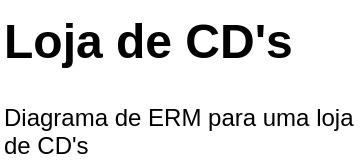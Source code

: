<mxfile version="24.0.5" type="github">
  <diagram name="Page-1" id="fX9RrKgvH6SyHoi_5Rdd">
    <mxGraphModel dx="880" dy="468" grid="1" gridSize="10" guides="1" tooltips="1" connect="1" arrows="1" fold="1" page="1" pageScale="1" pageWidth="850" pageHeight="1100" math="0" shadow="0">
      <root>
        <mxCell id="0" />
        <mxCell id="1" parent="0" />
        <mxCell id="AshoG04ZGGXsUbE6QEYG-1" value="&lt;h1 style=&quot;margin-top: 0px;&quot;&gt;Loja de CD&#39;s&lt;/h1&gt;&lt;p&gt;Diagrama de ERM para uma loja de CD&#39;s&lt;/p&gt;" style="text;html=1;whiteSpace=wrap;overflow=hidden;rounded=0;" parent="1" vertex="1">
          <mxGeometry x="330" y="60" width="180" height="80" as="geometry" />
        </mxCell>
      </root>
    </mxGraphModel>
  </diagram>
</mxfile>

